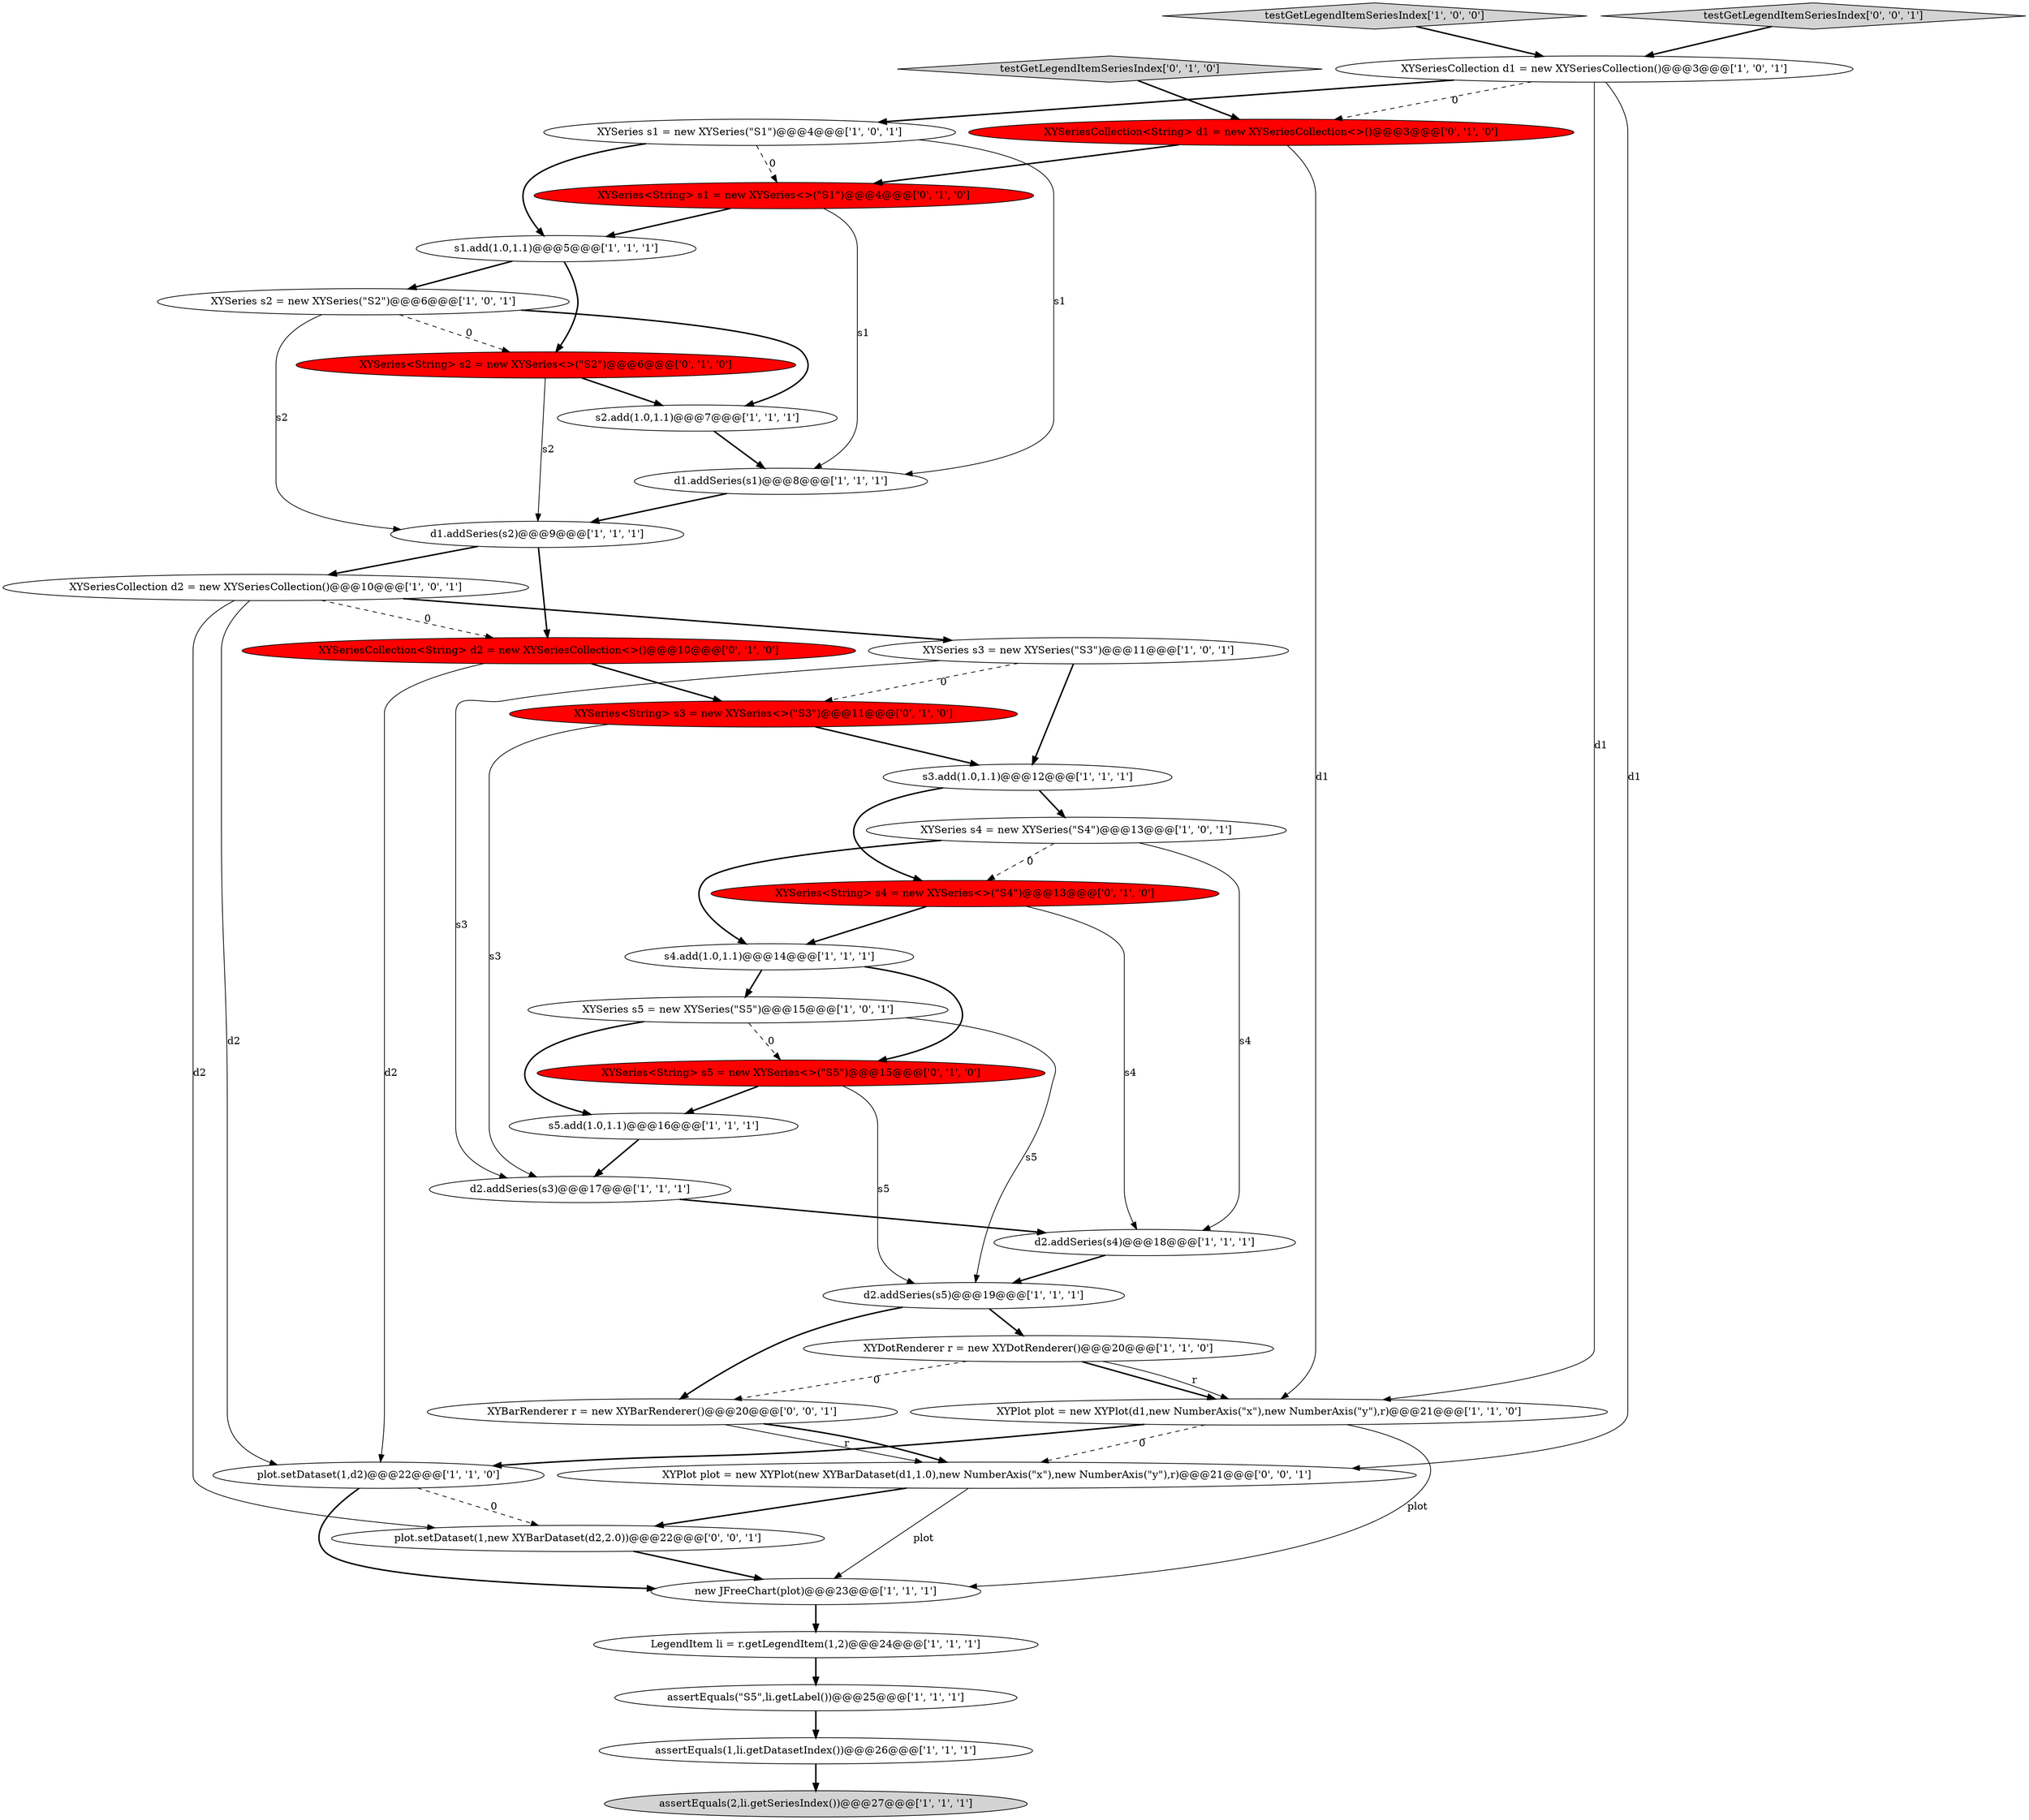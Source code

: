 digraph {
35 [style = filled, label = "XYBarRenderer r = new XYBarRenderer()@@@20@@@['0', '0', '1']", fillcolor = white, shape = ellipse image = "AAA0AAABBB3BBB"];
33 [style = filled, label = "XYSeries<String> s2 = new XYSeries<>(\"S2\")@@@6@@@['0', '1', '0']", fillcolor = red, shape = ellipse image = "AAA1AAABBB2BBB"];
22 [style = filled, label = "s5.add(1.0,1.1)@@@16@@@['1', '1', '1']", fillcolor = white, shape = ellipse image = "AAA0AAABBB1BBB"];
11 [style = filled, label = "new JFreeChart(plot)@@@23@@@['1', '1', '1']", fillcolor = white, shape = ellipse image = "AAA0AAABBB1BBB"];
13 [style = filled, label = "XYSeries s2 = new XYSeries(\"S2\")@@@6@@@['1', '0', '1']", fillcolor = white, shape = ellipse image = "AAA0AAABBB1BBB"];
31 [style = filled, label = "XYSeriesCollection<String> d1 = new XYSeriesCollection<>()@@@3@@@['0', '1', '0']", fillcolor = red, shape = ellipse image = "AAA1AAABBB2BBB"];
20 [style = filled, label = "testGetLegendItemSeriesIndex['1', '0', '0']", fillcolor = lightgray, shape = diamond image = "AAA0AAABBB1BBB"];
30 [style = filled, label = "XYSeries<String> s1 = new XYSeries<>(\"S1\")@@@4@@@['0', '1', '0']", fillcolor = red, shape = ellipse image = "AAA1AAABBB2BBB"];
5 [style = filled, label = "d2.addSeries(s5)@@@19@@@['1', '1', '1']", fillcolor = white, shape = ellipse image = "AAA0AAABBB1BBB"];
26 [style = filled, label = "XYSeriesCollection<String> d2 = new XYSeriesCollection<>()@@@10@@@['0', '1', '0']", fillcolor = red, shape = ellipse image = "AAA1AAABBB2BBB"];
28 [style = filled, label = "XYSeries<String> s4 = new XYSeries<>(\"S4\")@@@13@@@['0', '1', '0']", fillcolor = red, shape = ellipse image = "AAA1AAABBB2BBB"];
10 [style = filled, label = "assertEquals(1,li.getDatasetIndex())@@@26@@@['1', '1', '1']", fillcolor = white, shape = ellipse image = "AAA0AAABBB1BBB"];
17 [style = filled, label = "XYDotRenderer r = new XYDotRenderer()@@@20@@@['1', '1', '0']", fillcolor = white, shape = ellipse image = "AAA0AAABBB1BBB"];
24 [style = filled, label = "d1.addSeries(s1)@@@8@@@['1', '1', '1']", fillcolor = white, shape = ellipse image = "AAA0AAABBB1BBB"];
4 [style = filled, label = "d2.addSeries(s3)@@@17@@@['1', '1', '1']", fillcolor = white, shape = ellipse image = "AAA0AAABBB1BBB"];
27 [style = filled, label = "XYSeries<String> s5 = new XYSeries<>(\"S5\")@@@15@@@['0', '1', '0']", fillcolor = red, shape = ellipse image = "AAA1AAABBB2BBB"];
3 [style = filled, label = "XYSeries s1 = new XYSeries(\"S1\")@@@4@@@['1', '0', '1']", fillcolor = white, shape = ellipse image = "AAA0AAABBB1BBB"];
6 [style = filled, label = "s4.add(1.0,1.1)@@@14@@@['1', '1', '1']", fillcolor = white, shape = ellipse image = "AAA0AAABBB1BBB"];
21 [style = filled, label = "assertEquals(2,li.getSeriesIndex())@@@27@@@['1', '1', '1']", fillcolor = lightgray, shape = ellipse image = "AAA0AAABBB1BBB"];
16 [style = filled, label = "XYSeriesCollection d2 = new XYSeriesCollection()@@@10@@@['1', '0', '1']", fillcolor = white, shape = ellipse image = "AAA0AAABBB1BBB"];
1 [style = filled, label = "XYPlot plot = new XYPlot(d1,new NumberAxis(\"x\"),new NumberAxis(\"y\"),r)@@@21@@@['1', '1', '0']", fillcolor = white, shape = ellipse image = "AAA0AAABBB1BBB"];
2 [style = filled, label = "s2.add(1.0,1.1)@@@7@@@['1', '1', '1']", fillcolor = white, shape = ellipse image = "AAA0AAABBB1BBB"];
29 [style = filled, label = "testGetLegendItemSeriesIndex['0', '1', '0']", fillcolor = lightgray, shape = diamond image = "AAA0AAABBB2BBB"];
0 [style = filled, label = "XYSeriesCollection d1 = new XYSeriesCollection()@@@3@@@['1', '0', '1']", fillcolor = white, shape = ellipse image = "AAA0AAABBB1BBB"];
32 [style = filled, label = "XYSeries<String> s3 = new XYSeries<>(\"S3\")@@@11@@@['0', '1', '0']", fillcolor = red, shape = ellipse image = "AAA1AAABBB2BBB"];
25 [style = filled, label = "plot.setDataset(1,d2)@@@22@@@['1', '1', '0']", fillcolor = white, shape = ellipse image = "AAA0AAABBB1BBB"];
12 [style = filled, label = "d2.addSeries(s4)@@@18@@@['1', '1', '1']", fillcolor = white, shape = ellipse image = "AAA0AAABBB1BBB"];
7 [style = filled, label = "XYSeries s5 = new XYSeries(\"S5\")@@@15@@@['1', '0', '1']", fillcolor = white, shape = ellipse image = "AAA0AAABBB1BBB"];
8 [style = filled, label = "assertEquals(\"S5\",li.getLabel())@@@25@@@['1', '1', '1']", fillcolor = white, shape = ellipse image = "AAA0AAABBB1BBB"];
37 [style = filled, label = "XYPlot plot = new XYPlot(new XYBarDataset(d1,1.0),new NumberAxis(\"x\"),new NumberAxis(\"y\"),r)@@@21@@@['0', '0', '1']", fillcolor = white, shape = ellipse image = "AAA0AAABBB3BBB"];
18 [style = filled, label = "s3.add(1.0,1.1)@@@12@@@['1', '1', '1']", fillcolor = white, shape = ellipse image = "AAA0AAABBB1BBB"];
9 [style = filled, label = "XYSeries s4 = new XYSeries(\"S4\")@@@13@@@['1', '0', '1']", fillcolor = white, shape = ellipse image = "AAA0AAABBB1BBB"];
23 [style = filled, label = "XYSeries s3 = new XYSeries(\"S3\")@@@11@@@['1', '0', '1']", fillcolor = white, shape = ellipse image = "AAA0AAABBB1BBB"];
34 [style = filled, label = "plot.setDataset(1,new XYBarDataset(d2,2.0))@@@22@@@['0', '0', '1']", fillcolor = white, shape = ellipse image = "AAA0AAABBB3BBB"];
15 [style = filled, label = "d1.addSeries(s2)@@@9@@@['1', '1', '1']", fillcolor = white, shape = ellipse image = "AAA0AAABBB1BBB"];
19 [style = filled, label = "LegendItem li = r.getLegendItem(1,2)@@@24@@@['1', '1', '1']", fillcolor = white, shape = ellipse image = "AAA0AAABBB1BBB"];
14 [style = filled, label = "s1.add(1.0,1.1)@@@5@@@['1', '1', '1']", fillcolor = white, shape = ellipse image = "AAA0AAABBB1BBB"];
36 [style = filled, label = "testGetLegendItemSeriesIndex['0', '0', '1']", fillcolor = lightgray, shape = diamond image = "AAA0AAABBB3BBB"];
30->24 [style = solid, label="s1"];
0->3 [style = bold, label=""];
1->37 [style = dashed, label="0"];
8->10 [style = bold, label=""];
1->11 [style = solid, label="plot"];
28->6 [style = bold, label=""];
3->30 [style = dashed, label="0"];
26->32 [style = bold, label=""];
12->5 [style = bold, label=""];
17->1 [style = bold, label=""];
25->34 [style = dashed, label="0"];
35->37 [style = solid, label="r"];
3->24 [style = solid, label="s1"];
29->31 [style = bold, label=""];
3->14 [style = bold, label=""];
20->0 [style = bold, label=""];
9->28 [style = dashed, label="0"];
17->35 [style = dashed, label="0"];
16->34 [style = solid, label="d2"];
10->21 [style = bold, label=""];
16->23 [style = bold, label=""];
26->25 [style = solid, label="d2"];
11->19 [style = bold, label=""];
16->25 [style = solid, label="d2"];
15->16 [style = bold, label=""];
5->17 [style = bold, label=""];
27->22 [style = bold, label=""];
32->4 [style = solid, label="s3"];
18->28 [style = bold, label=""];
34->11 [style = bold, label=""];
19->8 [style = bold, label=""];
14->33 [style = bold, label=""];
9->6 [style = bold, label=""];
15->26 [style = bold, label=""];
22->4 [style = bold, label=""];
37->11 [style = solid, label="plot"];
23->32 [style = dashed, label="0"];
7->27 [style = dashed, label="0"];
16->26 [style = dashed, label="0"];
7->22 [style = bold, label=""];
6->27 [style = bold, label=""];
33->15 [style = solid, label="s2"];
23->4 [style = solid, label="s3"];
36->0 [style = bold, label=""];
28->12 [style = solid, label="s4"];
35->37 [style = bold, label=""];
0->1 [style = solid, label="d1"];
25->11 [style = bold, label=""];
37->34 [style = bold, label=""];
31->30 [style = bold, label=""];
0->31 [style = dashed, label="0"];
18->9 [style = bold, label=""];
13->15 [style = solid, label="s2"];
4->12 [style = bold, label=""];
30->14 [style = bold, label=""];
13->33 [style = dashed, label="0"];
31->1 [style = solid, label="d1"];
0->37 [style = solid, label="d1"];
7->5 [style = solid, label="s5"];
14->13 [style = bold, label=""];
2->24 [style = bold, label=""];
32->18 [style = bold, label=""];
6->7 [style = bold, label=""];
27->5 [style = solid, label="s5"];
1->25 [style = bold, label=""];
23->18 [style = bold, label=""];
33->2 [style = bold, label=""];
5->35 [style = bold, label=""];
17->1 [style = solid, label="r"];
13->2 [style = bold, label=""];
24->15 [style = bold, label=""];
9->12 [style = solid, label="s4"];
}
